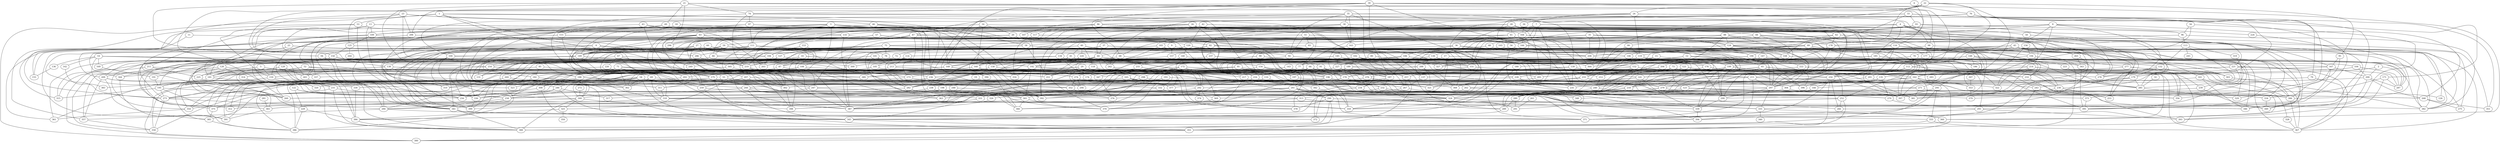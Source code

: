 strict graph "gnp_random_graph(400,0.015)" {
0;
1;
2;
3;
4;
5;
6;
7;
8;
9;
10;
11;
12;
13;
14;
15;
16;
17;
18;
19;
20;
21;
22;
23;
24;
25;
26;
27;
28;
29;
30;
31;
32;
33;
34;
35;
36;
37;
38;
39;
40;
41;
42;
43;
44;
45;
46;
47;
48;
49;
50;
51;
52;
53;
54;
55;
56;
57;
58;
59;
60;
61;
62;
63;
64;
65;
66;
67;
68;
69;
70;
71;
72;
73;
74;
75;
76;
77;
78;
79;
80;
81;
82;
83;
84;
85;
86;
87;
88;
89;
90;
91;
92;
93;
94;
95;
96;
97;
98;
99;
100;
101;
102;
103;
104;
105;
106;
107;
108;
109;
110;
111;
112;
113;
114;
115;
116;
117;
118;
119;
120;
121;
122;
123;
124;
125;
126;
127;
128;
129;
130;
131;
132;
133;
134;
135;
136;
137;
138;
139;
140;
141;
142;
143;
144;
145;
146;
147;
148;
149;
150;
151;
152;
153;
154;
155;
156;
157;
158;
159;
160;
161;
162;
163;
164;
165;
166;
167;
168;
169;
170;
171;
172;
173;
174;
175;
176;
177;
178;
179;
180;
181;
182;
183;
184;
185;
186;
187;
188;
189;
190;
191;
192;
193;
194;
195;
196;
197;
198;
199;
200;
201;
202;
203;
204;
205;
206;
207;
208;
209;
210;
211;
212;
213;
214;
215;
216;
217;
218;
219;
220;
221;
222;
223;
224;
225;
226;
227;
228;
229;
230;
231;
232;
233;
234;
235;
236;
237;
238;
239;
240;
241;
242;
243;
244;
245;
246;
247;
248;
249;
250;
251;
252;
253;
254;
255;
256;
257;
258;
259;
260;
261;
262;
263;
264;
265;
266;
267;
268;
269;
270;
271;
272;
273;
274;
275;
276;
277;
278;
279;
280;
281;
282;
283;
284;
285;
286;
287;
288;
289;
290;
291;
292;
293;
294;
295;
296;
297;
298;
299;
300;
301;
302;
303;
304;
305;
306;
307;
308;
309;
310;
311;
312;
313;
314;
315;
316;
317;
318;
319;
320;
321;
322;
323;
324;
325;
326;
327;
328;
329;
330;
331;
332;
333;
334;
335;
336;
337;
338;
339;
340;
341;
342;
343;
344;
345;
346;
347;
348;
349;
350;
351;
352;
353;
354;
355;
356;
357;
358;
359;
360;
361;
362;
363;
364;
365;
366;
367;
368;
369;
370;
371;
372;
373;
374;
375;
376;
377;
378;
379;
380;
381;
382;
383;
384;
385;
386;
387;
388;
389;
390;
391;
392;
393;
394;
395;
396;
397;
398;
399;
0 -- 196  [is_available=True, prob="1.0"];
0 -- 286  [is_available=True, prob="0.146291802296"];
0 -- 94  [is_available=True, prob="0.110725772876"];
0 -- 399  [is_available=True, prob="1.0"];
1 -- 389  [is_available=True, prob="1.0"];
1 -- 302  [is_available=True, prob="0.140947869053"];
1 -- 53  [is_available=True, prob="1.0"];
1 -- 58  [is_available=True, prob="0.881811173954"];
1 -- 380  [is_available=True, prob="0.745557631583"];
1 -- 197  [is_available=True, prob="0.333822736164"];
2 -- 200  [is_available=True, prob="0.435797902471"];
2 -- 287  [is_available=True, prob="0.716636236108"];
2 -- 135  [is_available=True, prob="1.0"];
3 -- 337  [is_available=True, prob="0.0284057464929"];
3 -- 44  [is_available=True, prob="0.738256249448"];
3 -- 108  [is_available=True, prob="1.0"];
3 -- 111  [is_available=True, prob="0.212397274988"];
3 -- 273  [is_available=True, prob="0.124892744829"];
3 -- 318  [is_available=True, prob="0.732273172848"];
3 -- 62  [is_available=True, prob="0.322338833135"];
3 -- 282  [is_available=True, prob="0.317212043277"];
3 -- 316  [is_available=True, prob="0.439809783658"];
3 -- 285  [is_available=True, prob="0.0130076180277"];
3 -- 158  [is_available=True, prob="0.622458879694"];
4 -- 162  [is_available=True, prob="0.083441729166"];
4 -- 133  [is_available=True, prob="1.0"];
4 -- 98  [is_available=True, prob="0.226008885185"];
4 -- 50  [is_available=True, prob="0.368736147039"];
4 -- 88  [is_available=True, prob="0.926888858797"];
4 -- 89  [is_available=True, prob="0.56178837486"];
5 -- 337  [is_available=True, prob="0.140358311339"];
5 -- 181  [is_available=True, prob="1.0"];
5 -- 159  [is_available=True, prob="0.28745598483"];
6 -- 185  [is_available=True, prob="1.0"];
6 -- 76  [is_available=True, prob="0.56683657106"];
6 -- 265  [is_available=True, prob="0.213284258157"];
7 -- 96  [is_available=True, prob="0.735813676855"];
7 -- 164  [is_available=True, prob="0.10109096938"];
7 -- 137  [is_available=True, prob="0.303356662806"];
7 -- 368  [is_available=True, prob="0.376658437836"];
7 -- 181  [is_available=True, prob="0.620046622947"];
7 -- 214  [is_available=True, prob="0.689641377058"];
7 -- 151  [is_available=True, prob="0.419220729945"];
7 -- 219  [is_available=True, prob="0.308505515616"];
7 -- 253  [is_available=True, prob="1.0"];
8 -- 224  [is_available=True, prob="0.286581552272"];
8 -- 322  [is_available=True, prob="1.0"];
8 -- 68  [is_available=True, prob="1.0"];
8 -- 166  [is_available=True, prob="0.0294990220538"];
8 -- 297  [is_available=True, prob="0.604739688101"];
8 -- 268  [is_available=True, prob="1.0"];
8 -- 109  [is_available=True, prob="0.133655764173"];
8 -- 379  [is_available=True, prob="0.321912532132"];
9 -- 187  [is_available=True, prob="1.0"];
9 -- 157  [is_available=True, prob="0.737998710284"];
10 -- 257  [is_available=True, prob="0.909121240657"];
10 -- 131  [is_available=True, prob="0.53519397083"];
10 -- 176  [is_available=True, prob="0.184448199825"];
10 -- 195  [is_available=True, prob="1.0"];
10 -- 87  [is_available=True, prob="0.336936301502"];
10 -- 121  [is_available=True, prob="0.80933428086"];
10 -- 315  [is_available=True, prob="0.676975456385"];
11 -- 82  [is_available=True, prob="0.917849626316"];
11 -- 315  [is_available=True, prob="0.959871281227"];
12 -- 216  [is_available=True, prob="1.0"];
12 -- 65  [is_available=True, prob="0.913461313799"];
12 -- 180  [is_available=True, prob="0.881561897425"];
12 -- 201  [is_available=True, prob="0.977124105952"];
13 -- 150  [is_available=True, prob="1.0"];
13 -- 167  [is_available=True, prob="0.0699437954489"];
13 -- 109  [is_available=True, prob="0.340329704955"];
13 -- 211  [is_available=True, prob="0.876626934994"];
13 -- 310  [is_available=True, prob="0.0889204933566"];
13 -- 381  [is_available=True, prob="0.217018724826"];
14 -- 258  [is_available=True, prob="1.0"];
14 -- 355  [is_available=True, prob="0.354482258878"];
14 -- 136  [is_available=True, prob="0.57279292642"];
14 -- 169  [is_available=True, prob="0.446194829915"];
14 -- 330  [is_available=True, prob="1.0"];
14 -- 142  [is_available=True, prob="0.0937595252946"];
14 -- 152  [is_available=True, prob="0.745932524224"];
15 -- 274  [is_available=True, prob="0.394461666593"];
15 -- 364  [is_available=True, prob="0.553018190345"];
15 -- 214  [is_available=True, prob="0.747034201076"];
16 -- 160  [is_available=True, prob="0.38991419938"];
16 -- 384  [is_available=True, prob="1.0"];
16 -- 130  [is_available=True, prob="1.0"];
16 -- 392  [is_available=True, prob="0.132657746043"];
16 -- 20  [is_available=True, prob="0.484999593595"];
17 -- 297  [is_available=True, prob="0.853730942496"];
17 -- 170  [is_available=True, prob="1.0"];
17 -- 77  [is_available=True, prob="0.393895107909"];
17 -- 317  [is_available=True, prob="1.0"];
18 -- 352  [is_available=True, prob="1.0"];
18 -- 117  [is_available=True, prob="0.59837177522"];
18 -- 310  [is_available=True, prob="0.879944394172"];
18 -- 149  [is_available=True, prob="0.383249979673"];
19 -- 377  [is_available=True, prob="1.0"];
19 -- 318  [is_available=True, prob="0.233690269819"];
20 -- 296  [is_available=True, prob="0.173299380685"];
20 -- 361  [is_available=True, prob="0.457637963123"];
20 -- 362  [is_available=True, prob="0.191687368197"];
20 -- 137  [is_available=True, prob="1.0"];
20 -- 56  [is_available=True, prob="0.755817460847"];
20 -- 221  [is_available=True, prob="1.0"];
21 -- 296  [is_available=True, prob="0.381787174946"];
21 -- 74  [is_available=True, prob="0.427434436299"];
21 -- 49  [is_available=True, prob="1.0"];
21 -- 116  [is_available=True, prob="0.724136529452"];
21 -- 187  [is_available=True, prob="0.701513742118"];
21 -- 188  [is_available=True, prob="0.489597871167"];
21 -- 94  [is_available=True, prob="0.696170911461"];
22 -- 199  [is_available=True, prob="0.568146833005"];
22 -- 368  [is_available=True, prob="1.0"];
22 -- 150  [is_available=True, prob="1.0"];
22 -- 24  [is_available=True, prob="0.538437788183"];
22 -- 89  [is_available=True, prob="0.293517677918"];
22 -- 283  [is_available=True, prob="1.0"];
22 -- 95  [is_available=True, prob="0.00851719749043"];
23 -- 259  [is_available=True, prob="0.16436717899"];
23 -- 231  [is_available=True, prob="0.954126633676"];
23 -- 206  [is_available=True, prob="0.300775373016"];
23 -- 46  [is_available=True, prob="0.311971224984"];
23 -- 150  [is_available=True, prob="0.172047879194"];
23 -- 250  [is_available=True, prob="0.0793204569771"];
23 -- 125  [is_available=True, prob="1.0"];
24 -- 100  [is_available=True, prob="0.0181088492624"];
24 -- 293  [is_available=True, prob="0.471089549361"];
24 -- 235  [is_available=True, prob="0.151241663462"];
24 -- 119  [is_available=True, prob="1.0"];
24 -- 280  [is_available=True, prob="0.484747530662"];
24 -- 30  [is_available=True, prob="0.143520687493"];
25 -- 297  [is_available=True, prob="0.138467213545"];
25 -- 155  [is_available=True, prob="0.862345039892"];
25 -- 78  [is_available=True, prob="1.0"];
25 -- 391  [is_available=True, prob="0.208903527341"];
26 -- 387  [is_available=True, prob="1.0"];
26 -- 292  [is_available=True, prob="0.819978983067"];
26 -- 390  [is_available=True, prob="0.580107060846"];
26 -- 230  [is_available=True, prob="0.0643160205604"];
26 -- 139  [is_available=True, prob="0.673736315121"];
26 -- 77  [is_available=True, prob="1.0"];
26 -- 175  [is_available=True, prob="0.407139123097"];
26 -- 218  [is_available=True, prob="1.0"];
26 -- 47  [is_available=True, prob="1.0"];
26 -- 62  [is_available=True, prob="0.535200147738"];
27 -- 389  [is_available=True, prob="0.431209220179"];
27 -- 301  [is_available=True, prob="0.233650138769"];
27 -- 399  [is_available=True, prob="1.0"];
27 -- 209  [is_available=True, prob="0.816707244374"];
27 -- 149  [is_available=True, prob="0.576569991827"];
27 -- 184  [is_available=True, prob="0.961052506115"];
27 -- 219  [is_available=True, prob="0.313272362808"];
28 -- 64  [is_available=True, prob="0.568808338517"];
28 -- 36  [is_available=True, prob="0.674431724839"];
28 -- 205  [is_available=True, prob="1.0"];
28 -- 61  [is_available=True, prob="0.682198464837"];
28 -- 349  [is_available=True, prob="0.32377322467"];
28 -- 216  [is_available=True, prob="1.0"];
28 -- 253  [is_available=True, prob="1.0"];
29 -- 386  [is_available=True, prob="0.481890811426"];
29 -- 357  [is_available=True, prob="1.0"];
29 -- 359  [is_available=True, prob="0.907665789543"];
29 -- 266  [is_available=True, prob="1.0"];
29 -- 367  [is_available=True, prob="0.931541445563"];
29 -- 210  [is_available=True, prob="0.830693267099"];
29 -- 181  [is_available=True, prob="1.0"];
29 -- 375  [is_available=True, prob="0.133753521965"];
29 -- 378  [is_available=True, prob="0.1290544213"];
29 -- 251  [is_available=True, prob="1.0"];
30 -- 164  [is_available=True, prob="1.0"];
31 -- 162  [is_available=True, prob="1.0"];
31 -- 163  [is_available=True, prob="1.0"];
31 -- 297  [is_available=True, prob="0.206648852473"];
31 -- 208  [is_available=True, prob="0.635271015848"];
31 -- 82  [is_available=True, prob="1.0"];
31 -- 58  [is_available=True, prob="0.400823731464"];
31 -- 124  [is_available=True, prob="0.830160657251"];
32 -- 285  [is_available=True, prob="0.693717890891"];
33 -- 356  [is_available=True, prob="0.121988113519"];
33 -- 77  [is_available=True, prob="0.651026212998"];
33 -- 79  [is_available=True, prob="0.140585642685"];
33 -- 242  [is_available=True, prob="0.639117541446"];
33 -- 346  [is_available=True, prob="0.62407856144"];
33 -- 47  [is_available=True, prob="1.0"];
33 -- 124  [is_available=True, prob="0.0960668610405"];
33 -- 93  [is_available=True, prob="1.0"];
34 -- 96  [is_available=True, prob="0.338176772766"];
34 -- 360  [is_available=True, prob="0.360058141973"];
34 -- 271  [is_available=True, prob="0.252460178874"];
35 -- 321  [is_available=True, prob="0.427896737894"];
35 -- 163  [is_available=True, prob="0.405403584311"];
35 -- 38  [is_available=True, prob="0.669438851937"];
35 -- 107  [is_available=True, prob="0.983306471053"];
35 -- 236  [is_available=True, prob="1.0"];
35 -- 139  [is_available=True, prob="0.182073530454"];
35 -- 92  [is_available=True, prob="1.0"];
35 -- 190  [is_available=True, prob="1.0"];
36 -- 208  [is_available=True, prob="0.239209142153"];
36 -- 106  [is_available=True, prob="0.471409941979"];
36 -- 341  [is_available=True, prob="0.114590645514"];
36 -- 278  [is_available=True, prob="1.0"];
37 -- 64  [is_available=True, prob="1.0"];
37 -- 212  [is_available=True, prob="1.0"];
37 -- 149  [is_available=True, prob="0.301026461134"];
37 -- 102  [is_available=True, prob="0.486616025476"];
37 -- 399  [is_available=True, prob="0.58850569772"];
38 -- 163  [is_available=True, prob="1.0"];
38 -- 392  [is_available=True, prob="1.0"];
38 -- 110  [is_available=True, prob="0.886199536315"];
38 -- 112  [is_available=True, prob="0.466099308933"];
38 -- 84  [is_available=True, prob="1.0"];
38 -- 62  [is_available=True, prob="0.0365478781788"];
39 -- 98  [is_available=True, prob="0.866190523376"];
39 -- 168  [is_available=True, prob="0.790816265743"];
39 -- 393  [is_available=True, prob="0.989472771464"];
39 -- 74  [is_available=True, prob="1.0"];
39 -- 235  [is_available=True, prob="0.527730521348"];
39 -- 206  [is_available=True, prob="0.0578729318792"];
39 -- 215  [is_available=True, prob="0.547057462299"];
39 -- 216  [is_available=True, prob="1.0"];
39 -- 187  [is_available=True, prob="0.810382649803"];
40 -- 128  [is_available=True, prob="0.916486628164"];
40 -- 342  [is_available=True, prob="1.0"];
40 -- 295  [is_available=True, prob="0.111590033208"];
40 -- 41  [is_available=True, prob="1.0"];
40 -- 149  [is_available=True, prob="1.0"];
40 -- 118  [is_available=True, prob="0.977365812394"];
40 -- 220  [is_available=True, prob="0.764575806031"];
41 -- 192  [is_available=True, prob="0.719839785023"];
41 -- 132  [is_available=True, prob="0.138763849132"];
41 -- 327  [is_available=True, prob="1.0"];
41 -- 168  [is_available=True, prob="0.960190413197"];
41 -- 87  [is_available=True, prob="0.0586251195237"];
42 -- 120  [is_available=True, prob="0.231300159636"];
42 -- 304  [is_available=True, prob="1.0"];
42 -- 316  [is_available=True, prob="0.901307476027"];
42 -- 109  [is_available=True, prob="0.85671881841"];
42 -- 381  [is_available=True, prob="1.0"];
43 -- 311  [is_available=True, prob="0.274033550329"];
43 -- 387  [is_available=True, prob="0.467340069921"];
43 -- 133  [is_available=True, prob="1.0"];
43 -- 87  [is_available=True, prob="0.646224593656"];
44 -- 134  [is_available=True, prob="1.0"];
44 -- 48  [is_available=True, prob="1.0"];
44 -- 212  [is_available=True, prob="0.288770363018"];
44 -- 116  [is_available=True, prob="0.770990212859"];
44 -- 351  [is_available=True, prob="0.449813196476"];
45 -- 69  [is_available=True, prob="1.0"];
45 -- 70  [is_available=True, prob="1.0"];
45 -- 263  [is_available=True, prob="0.911288728159"];
45 -- 334  [is_available=True, prob="0.29420255641"];
45 -- 208  [is_available=True, prob="1.0"];
45 -- 114  [is_available=True, prob="0.108683465302"];
45 -- 275  [is_available=True, prob="1.0"];
45 -- 382  [is_available=True, prob="1.0"];
45 -- 250  [is_available=True, prob="0.132971079826"];
45 -- 126  [is_available=True, prob="0.405965217949"];
46 -- 202  [is_available=True, prob="1.0"];
46 -- 236  [is_available=True, prob="1.0"];
46 -- 342  [is_available=True, prob="1.0"];
46 -- 217  [is_available=True, prob="1.0"];
46 -- 63  [is_available=True, prob="0.124697922587"];
47 -- 173  [is_available=True, prob="1.0"];
47 -- 302  [is_available=True, prob="1.0"];
47 -- 305  [is_available=True, prob="0.0504716053034"];
47 -- 55  [is_available=True, prob="1.0"];
47 -- 89  [is_available=True, prob="0.507496150016"];
47 -- 59  [is_available=True, prob="0.524945311582"];
47 -- 346  [is_available=True, prob="0.538843759014"];
48 -- 141  [is_available=True, prob="0.956547337706"];
48 -- 149  [is_available=True, prob="0.723726527794"];
49 -- 392  [is_available=True, prob="0.803295446171"];
49 -- 297  [is_available=True, prob="0.273835768135"];
49 -- 138  [is_available=True, prob="0.538025437826"];
49 -- 236  [is_available=True, prob="0.394887714307"];
49 -- 115  [is_available=True, prob="0.527276554254"];
49 -- 345  [is_available=True, prob="1.0"];
50 -- 394  [is_available=True, prob="0.634418080778"];
51 -- 392  [is_available=True, prob="1.0"];
51 -- 186  [is_available=True, prob="0.184216518459"];
51 -- 83  [is_available=True, prob="0.430213987789"];
51 -- 92  [is_available=True, prob="1.0"];
52 -- 362  [is_available=True, prob="0.457336050571"];
52 -- 260  [is_available=True, prob="0.0787281303216"];
52 -- 181  [is_available=True, prob="0.917066560406"];
52 -- 55  [is_available=True, prob="0.0728450093579"];
53 -- 336  [is_available=True, prob="0.958653608398"];
53 -- 164  [is_available=True, prob="0.121697240466"];
53 -- 357  [is_available=True, prob="0.952182377918"];
53 -- 159  [is_available=True, prob="1.0"];
54 -- 386  [is_available=True, prob="1.0"];
54 -- 323  [is_available=True, prob="0.225102061496"];
54 -- 234  [is_available=True, prob="0.736934588339"];
54 -- 270  [is_available=True, prob="0.667527798452"];
54 -- 246  [is_available=True, prob="0.177835678452"];
54 -- 247  [is_available=True, prob="1.0"];
54 -- 345  [is_available=True, prob="0.584160150373"];
54 -- 362  [is_available=True, prob="0.291837721463"];
55 -- 308  [is_available=True, prob="0.86215810882"];
55 -- 377  [is_available=True, prob="1.0"];
56 -- 64  [is_available=True, prob="1.0"];
56 -- 235  [is_available=True, prob="0.439999381393"];
56 -- 367  [is_available=True, prob="1.0"];
57 -- 256  [is_available=True, prob="0.223799510949"];
57 -- 320  [is_available=True, prob="0.577244751854"];
57 -- 131  [is_available=True, prob="1.0"];
57 -- 228  [is_available=True, prob="0.914736599946"];
57 -- 289  [is_available=True, prob="0.27917142237"];
57 -- 397  [is_available=True, prob="0.645471720553"];
57 -- 398  [is_available=True, prob="1.0"];
57 -- 124  [is_available=True, prob="0.00917313050091"];
58 -- 72  [is_available=True, prob="0.0810849424865"];
58 -- 265  [is_available=True, prob="1.0"];
58 -- 205  [is_available=True, prob="1.0"];
58 -- 151  [is_available=True, prob="0.587118092198"];
58 -- 184  [is_available=True, prob="0.843361768609"];
58 -- 251  [is_available=True, prob="1.0"];
59 -- 202  [is_available=True, prob="1.0"];
59 -- 84  [is_available=True, prob="0.799102684405"];
59 -- 218  [is_available=True, prob="1.0"];
59 -- 198  [is_available=True, prob="1.0"];
60 -- 329  [is_available=True, prob="1.0"];
60 -- 369  [is_available=True, prob="1.0"];
60 -- 149  [is_available=True, prob="0.310868275721"];
60 -- 341  [is_available=True, prob="0.906619828007"];
61 -- 160  [is_available=True, prob="0.761902001531"];
61 -- 233  [is_available=True, prob="0.351664649093"];
61 -- 75  [is_available=True, prob="0.976716051462"];
61 -- 364  [is_available=True, prob="0.130946978858"];
61 -- 338  [is_available=True, prob="1.0"];
61 -- 187  [is_available=True, prob="1.0"];
62 -- 338  [is_available=True, prob="0.34274553725"];
62 -- 178  [is_available=True, prob="0.341526488677"];
62 -- 183  [is_available=True, prob="0.29158435896"];
62 -- 287  [is_available=True, prob="0.526143956028"];
63 -- 68  [is_available=True, prob="0.890297284819"];
63 -- 203  [is_available=True, prob="0.264770337332"];
63 -- 175  [is_available=True, prob="0.038702155729"];
63 -- 302  [is_available=True, prob="0.595585415467"];
63 -- 149  [is_available=True, prob="0.0162731426961"];
63 -- 120  [is_available=True, prob="0.91131465826"];
63 -- 155  [is_available=True, prob="0.119157517899"];
64 -- 160  [is_available=True, prob="0.876566854713"];
64 -- 256  [is_available=True, prob="0.0116585106021"];
64 -- 105  [is_available=True, prob="0.493765101494"];
64 -- 398  [is_available=True, prob="0.57796958976"];
64 -- 240  [is_available=True, prob="1.0"];
64 -- 242  [is_available=True, prob="1.0"];
64 -- 201  [is_available=True, prob="1.0"];
64 -- 377  [is_available=True, prob="0.207892420908"];
64 -- 347  [is_available=True, prob="0.290385886708"];
65 -- 257  [is_available=True, prob="0.14497486726"];
65 -- 395  [is_available=True, prob="0.296267940072"];
65 -- 396  [is_available=True, prob="0.812370178984"];
65 -- 202  [is_available=True, prob="1.0"];
65 -- 299  [is_available=True, prob="1.0"];
65 -- 366  [is_available=True, prob="0.0223377019077"];
65 -- 285  [is_available=True, prob="0.131048227142"];
66 -- 386  [is_available=True, prob="0.278037068582"];
66 -- 195  [is_available=True, prob="0.492691102375"];
66 -- 197  [is_available=True, prob="1.0"];
66 -- 170  [is_available=True, prob="0.288805380003"];
66 -- 141  [is_available=True, prob="0.432331748344"];
66 -- 210  [is_available=True, prob="0.833219537606"];
66 -- 291  [is_available=True, prob="0.588658829855"];
66 -- 182  [is_available=True, prob="0.757378266229"];
67 -- 192  [is_available=True, prob="1.0"];
67 -- 226  [is_available=True, prob="0.359398126759"];
67 -- 259  [is_available=True, prob="0.954453873341"];
67 -- 365  [is_available=True, prob="0.917629097266"];
67 -- 174  [is_available=True, prob="1.0"];
68 -- 240  [is_available=True, prob="0.597901199065"];
68 -- 242  [is_available=True, prob="0.753291496663"];
68 -- 336  [is_available=True, prob="0.959801798503"];
69 -- 352  [is_available=True, prob="0.169578886525"];
69 -- 258  [is_available=True, prob="0.482478265617"];
69 -- 362  [is_available=True, prob="0.0313319791574"];
69 -- 318  [is_available=True, prob="1.0"];
70 -- 104  [is_available=True, prob="0.769860376092"];
70 -- 324  [is_available=True, prob="0.792362446585"];
70 -- 110  [is_available=True, prob="1.0"];
71 -- 385  [is_available=True, prob="0.420340882327"];
71 -- 259  [is_available=True, prob="0.958208829619"];
71 -- 362  [is_available=True, prob="0.58295159558"];
71 -- 205  [is_available=True, prob="1.0"];
71 -- 274  [is_available=True, prob="0.0231985285891"];
71 -- 311  [is_available=True, prob="0.612585520685"];
72 -- 105  [is_available=True, prob="1.0"];
73 -- 240  [is_available=True, prob="1.0"];
73 -- 289  [is_available=True, prob="0.316959097902"];
73 -- 170  [is_available=True, prob="0.597966670621"];
73 -- 123  [is_available=True, prob="0.025031836633"];
73 -- 356  [is_available=True, prob="0.406488597703"];
74 -- 97  [is_available=True, prob="0.375773837649"];
74 -- 137  [is_available=True, prob="1.0"];
74 -- 244  [is_available=True, prob="0.454493415242"];
74 -- 233  [is_available=True, prob="0.0856504793183"];
74 -- 219  [is_available=True, prob="0.906212007395"];
75 -- 100  [is_available=True, prob="0.373621438253"];
75 -- 302  [is_available=True, prob="1.0"];
75 -- 78  [is_available=True, prob="0.541383568227"];
75 -- 346  [is_available=True, prob="0.083615719326"];
75 -- 92  [is_available=True, prob="0.825559983867"];
75 -- 127  [is_available=True, prob="0.860880637939"];
76 -- 86  [is_available=True, prob="1.0"];
76 -- 359  [is_available=True, prob="0.134549117086"];
76 -- 171  [is_available=True, prob="0.75079444704"];
76 -- 278  [is_available=True, prob="1.0"];
76 -- 351  [is_available=True, prob="1.0"];
77 -- 131  [is_available=True, prob="0.4197580037"];
77 -- 196  [is_available=True, prob="0.105816720232"];
77 -- 170  [is_available=True, prob="0.940165899007"];
78 -- 375  [is_available=True, prob="0.544639068814"];
78 -- 167  [is_available=True, prob="1.0"];
79 -- 235  [is_available=True, prob="1.0"];
79 -- 367  [is_available=True, prob="0.187994364869"];
80 -- 279  [is_available=True, prob="0.164765521849"];
80 -- 269  [is_available=True, prob="0.426120920794"];
80 -- 238  [is_available=True, prob="0.564678924903"];
80 -- 199  [is_available=True, prob="1.0"];
81 -- 197  [is_available=True, prob="0.762275053087"];
81 -- 392  [is_available=True, prob="0.399326483436"];
81 -- 394  [is_available=True, prob="0.398642243403"];
81 -- 333  [is_available=True, prob="0.489246786953"];
81 -- 368  [is_available=True, prob="0.942783699082"];
81 -- 310  [is_available=True, prob="0.394095781419"];
81 -- 325  [is_available=True, prob="0.673241102059"];
82 -- 299  [is_available=True, prob="0.222938004382"];
82 -- 363  [is_available=True, prob="0.412244436125"];
82 -- 237  [is_available=True, prob="0.195605560816"];
82 -- 84  [is_available=True, prob="1.0"];
82 -- 280  [is_available=True, prob="0.417002742376"];
82 -- 219  [is_available=True, prob="1.0"];
82 -- 395  [is_available=True, prob="1.0"];
83 -- 210  [is_available=True, prob="0.0701822893928"];
83 -- 149  [is_available=True, prob="0.62076856011"];
84 -- 91  [is_available=True, prob="1.0"];
84 -- 354  [is_available=True, prob="0.86077096765"];
85 -- 316  [is_available=True, prob="0.663697337084"];
85 -- 358  [is_available=True, prob="0.718784845062"];
85 -- 182  [is_available=True, prob="0.451240021776"];
86 -- 305  [is_available=True, prob="0.341902927212"];
86 -- 177  [is_available=True, prob="0.315534412265"];
86 -- 306  [is_available=True, prob="0.714555147259"];
86 -- 117  [is_available=True, prob="0.474125808044"];
86 -- 123  [is_available=True, prob="1.0"];
86 -- 318  [is_available=True, prob="0.721661248914"];
86 -- 341  [is_available=True, prob="0.500299679992"];
87 -- 314  [is_available=True, prob="0.186853275171"];
87 -- 170  [is_available=True, prob="0.84295546392"];
88 -- 99  [is_available=True, prob="0.0861437316728"];
88 -- 233  [is_available=True, prob="0.663703628609"];
88 -- 141  [is_available=True, prob="0.845279556138"];
88 -- 178  [is_available=True, prob="1.0"];
88 -- 284  [is_available=True, prob="0.245312276287"];
88 -- 216  [is_available=True, prob="0.228395381324"];
88 -- 124  [is_available=True, prob="1.0"];
89 -- 327  [is_available=True, prob="0.425518756707"];
89 -- 395  [is_available=True, prob="0.260319053802"];
89 -- 300  [is_available=True, prob="1.0"];
89 -- 241  [is_available=True, prob="0.407344805778"];
89 -- 146  [is_available=True, prob="1.0"];
89 -- 182  [is_available=True, prob="0.398168842999"];
89 -- 186  [is_available=True, prob="1.0"];
89 -- 349  [is_available=True, prob="1.0"];
89 -- 382  [is_available=True, prob="0.61621394512"];
90 -- 176  [is_available=True, prob="0.179776928589"];
90 -- 249  [is_available=True, prob="0.60166827573"];
90 -- 154  [is_available=True, prob="0.152148798261"];
90 -- 284  [is_available=True, prob="1.0"];
90 -- 327  [is_available=True, prob="0.363487190383"];
91 -- 170  [is_available=True, prob="0.242642667997"];
91 -- 291  [is_available=True, prob="1.0"];
91 -- 165  [is_available=True, prob="0.922260663028"];
91 -- 389  [is_available=True, prob="1.0"];
92 -- 294  [is_available=True, prob="0.273283306841"];
92 -- 364  [is_available=True, prob="0.941943501088"];
92 -- 143  [is_available=True, prob="0.393305171763"];
92 -- 176  [is_available=True, prob="0.120106802009"];
92 -- 347  [is_available=True, prob="1.0"];
93 -- 96  [is_available=True, prob="0.662262160514"];
93 -- 296  [is_available=True, prob="0.453686796275"];
93 -- 278  [is_available=True, prob="0.504535791524"];
93 -- 151  [is_available=True, prob="1.0"];
94 -- 284  [is_available=True, prob="0.0237319224538"];
94 -- 254  [is_available=True, prob="1.0"];
95 -- 329  [is_available=True, prob="1.0"];
95 -- 167  [is_available=True, prob="0.599713590363"];
96 -- 113  [is_available=True, prob="0.64326912927"];
96 -- 178  [is_available=True, prob="0.241460269155"];
96 -- 382  [is_available=True, prob="1.0"];
97 -- 168  [is_available=True, prob="0.618618109963"];
97 -- 364  [is_available=True, prob="0.487994235072"];
97 -- 109  [is_available=True, prob="0.493928243999"];
97 -- 111  [is_available=True, prob="0.435844651349"];
97 -- 249  [is_available=True, prob="1.0"];
98 -- 208  [is_available=True, prob="0.919975421361"];
98 -- 177  [is_available=True, prob="0.940254672559"];
98 -- 367  [is_available=True, prob="1.0"];
99 -- 364  [is_available=True, prob="0.0654789076731"];
99 -- 228  [is_available=True, prob="1.0"];
99 -- 119  [is_available=True, prob="1.0"];
100 -- 246  [is_available=True, prob="0.848719002933"];
100 -- 300  [is_available=True, prob="0.873278858082"];
100 -- 310  [is_available=True, prob="1.0"];
100 -- 219  [is_available=True, prob="0.215123099372"];
101 -- 280  [is_available=True, prob="0.295142367457"];
101 -- 344  [is_available=True, prob="1.0"];
101 -- 282  [is_available=True, prob="0.807512369489"];
101 -- 213  [is_available=True, prob="0.953108387738"];
102 -- 309  [is_available=True, prob="0.39464479797"];
102 -- 267  [is_available=True, prob="0.224428809098"];
102 -- 151  [is_available=True, prob="0.185540757642"];
103 -- 387  [is_available=True, prob="0.0893351043472"];
103 -- 190  [is_available=True, prob="0.651137619003"];
104 -- 200  [is_available=True, prob="0.488022173345"];
104 -- 236  [is_available=True, prob="0.721743048506"];
104 -- 287  [is_available=True, prob="0.101035131476"];
105 -- 324  [is_available=True, prob="0.286021305121"];
105 -- 225  [is_available=True, prob="0.49561120864"];
106 -- 227  [is_available=True, prob="1.0"];
106 -- 362  [is_available=True, prob="0.852916224613"];
106 -- 399  [is_available=True, prob="0.419614341829"];
106 -- 306  [is_available=True, prob="0.84577259933"];
106 -- 339  [is_available=True, prob="1.0"];
107 -- 192  [is_available=True, prob="0.69721364578"];
108 -- 260  [is_available=True, prob="0.247063507403"];
108 -- 131  [is_available=True, prob="0.267740480948"];
108 -- 366  [is_available=True, prob="0.311363724582"];
108 -- 251  [is_available=True, prob="0.761545211964"];
109 -- 260  [is_available=True, prob="0.600041193126"];
109 -- 166  [is_available=True, prob="0.460570907619"];
109 -- 181  [is_available=True, prob="1.0"];
109 -- 388  [is_available=True, prob="1.0"];
109 -- 125  [is_available=True, prob="0.727464848568"];
110 -- 377  [is_available=True, prob="1.0"];
110 -- 331  [is_available=True, prob="0.0220013592346"];
110 -- 123  [is_available=True, prob="0.620346308928"];
111 -- 260  [is_available=True, prob="1.0"];
111 -- 353  [is_available=True, prob="0.750448628113"];
111 -- 368  [is_available=True, prob="1.0"];
111 -- 387  [is_available=True, prob="0.179390234758"];
111 -- 247  [is_available=True, prob="0.248116174917"];
111 -- 286  [is_available=True, prob="0.847233081018"];
112 -- 144  [is_available=True, prob="0.359751332594"];
112 -- 250  [is_available=True, prob="1.0"];
112 -- 397  [is_available=True, prob="0.728756866092"];
112 -- 239  [is_available=True, prob="0.334957060956"];
113 -- 130  [is_available=True, prob="1.0"];
113 -- 132  [is_available=True, prob="0.117551233077"];
113 -- 245  [is_available=True, prob="0.0666571763358"];
113 -- 285  [is_available=True, prob="0.6705111935"];
113 -- 319  [is_available=True, prob="0.674063541491"];
114 -- 313  [is_available=True, prob="0.285291780514"];
114 -- 203  [is_available=True, prob="0.280893882316"];
114 -- 332  [is_available=True, prob="0.950058617512"];
114 -- 213  [is_available=True, prob="0.227420683368"];
115 -- 178  [is_available=True, prob="0.42259920504"];
115 -- 309  [is_available=True, prob="0.22991456216"];
115 -- 341  [is_available=True, prob="1.0"];
116 -- 343  [is_available=True, prob="0.00560254007994"];
116 -- 270  [is_available=True, prob="0.434427286419"];
116 -- 210  [is_available=True, prob="0.796618117161"];
116 -- 371  [is_available=True, prob="1.0"];
116 -- 119  [is_available=True, prob="0.342630163574"];
116 -- 344  [is_available=True, prob="1.0"];
116 -- 250  [is_available=True, prob="0.203836309959"];
117 -- 166  [is_available=True, prob="0.73956472523"];
117 -- 207  [is_available=True, prob="1.0"];
118 -- 282  [is_available=True, prob="0.396646390577"];
118 -- 165  [is_available=True, prob="0.930755197197"];
118 -- 293  [is_available=True, prob="0.802862579184"];
119 -- 160  [is_available=True, prob="0.0881196927333"];
119 -- 230  [is_available=True, prob="1.0"];
119 -- 396  [is_available=True, prob="0.45118300092"];
119 -- 387  [is_available=True, prob="0.833925630676"];
119 -- 189  [is_available=True, prob="1.0"];
119 -- 287  [is_available=True, prob="0.23035114387"];
120 -- 392  [is_available=True, prob="0.0336405058596"];
120 -- 140  [is_available=True, prob="1.0"];
120 -- 146  [is_available=True, prob="0.491390222855"];
120 -- 371  [is_available=True, prob="0.496188952714"];
121 -- 353  [is_available=True, prob="1.0"];
121 -- 137  [is_available=True, prob="0.692471525972"];
121 -- 201  [is_available=True, prob="0.637404629656"];
121 -- 312  [is_available=True, prob="0.848687088117"];
121 -- 381  [is_available=True, prob="0.996043310983"];
122 -- 336  [is_available=True, prob="0.803949905197"];
122 -- 258  [is_available=True, prob="0.130575310309"];
122 -- 229  [is_available=True, prob="0.525384780857"];
123 -- 331  [is_available=True, prob="1.0"];
123 -- 268  [is_available=True, prob="0.377501555414"];
123 -- 318  [is_available=True, prob="0.404002928347"];
123 -- 280  [is_available=True, prob="0.313910333855"];
123 -- 381  [is_available=True, prob="0.382135683783"];
123 -- 126  [is_available=True, prob="0.571069723049"];
124 -- 297  [is_available=True, prob="0.702192374106"];
124 -- 273  [is_available=True, prob="0.229054618509"];
124 -- 186  [is_available=True, prob="0.665626850833"];
124 -- 157  [is_available=True, prob="0.946027218973"];
124 -- 280  [is_available=True, prob="0.280194437474"];
125 -- 264  [is_available=True, prob="0.953820931338"];
125 -- 382  [is_available=True, prob="0.840253554189"];
125 -- 150  [is_available=True, prob="1.0"];
127 -- 364  [is_available=True, prob="0.147837505898"];
127 -- 254  [is_available=True, prob="0.0178492875404"];
127 -- 219  [is_available=True, prob="0.00174357494922"];
128 -- 344  [is_available=True, prob="0.0231013123059"];
128 -- 306  [is_available=True, prob="0.96055298376"];
128 -- 314  [is_available=True, prob="0.360868718595"];
128 -- 229  [is_available=True, prob="0.290579519486"];
129 -- 256  [is_available=True, prob="1.0"];
129 -- 225  [is_available=True, prob="0.658049023294"];
129 -- 384  [is_available=True, prob="0.0817469358727"];
129 -- 181  [is_available=True, prob="0.261700147239"];
129 -- 265  [is_available=True, prob="1.0"];
130 -- 288  [is_available=True, prob="0.372252805523"];
130 -- 161  [is_available=True, prob="1.0"];
130 -- 151  [is_available=True, prob="0.73074863253"];
130 -- 216  [is_available=True, prob="0.399129834236"];
130 -- 159  [is_available=True, prob="0.993550707571"];
132 -- 179  [is_available=True, prob="1.0"];
132 -- 303  [is_available=True, prob="0.973032381863"];
132 -- 278  [is_available=True, prob="1.0"];
133 -- 138  [is_available=True, prob="1.0"];
133 -- 282  [is_available=True, prob="0.759119500251"];
133 -- 166  [is_available=True, prob="1.0"];
134 -- 290  [is_available=True, prob="0.388587913381"];
134 -- 231  [is_available=True, prob="0.564454458959"];
134 -- 238  [is_available=True, prob="0.22362197727"];
134 -- 154  [is_available=True, prob="0.221509618467"];
134 -- 347  [is_available=True, prob="0.372566847843"];
135 -- 144  [is_available=True, prob="1.0"];
135 -- 270  [is_available=True, prob="0.607770296763"];
135 -- 198  [is_available=True, prob="0.454595635941"];
136 -- 155  [is_available=True, prob="0.811429324256"];
137 -- 267  [is_available=True, prob="0.99933799909"];
138 -- 257  [is_available=True, prob="0.16667949705"];
138 -- 162  [is_available=True, prob="0.787994516156"];
138 -- 195  [is_available=True, prob="0.549122930552"];
138 -- 323  [is_available=True, prob="1.0"];
138 -- 181  [is_available=True, prob="1.0"];
139 -- 235  [is_available=True, prob="0.0338341306874"];
139 -- 174  [is_available=True, prob="1.0"];
139 -- 367  [is_available=True, prob="0.824605550331"];
139 -- 276  [is_available=True, prob="0.686693859893"];
139 -- 278  [is_available=True, prob="0.360407195325"];
139 -- 279  [is_available=True, prob="0.0003794041916"];
140 -- 168  [is_available=True, prob="0.0135337520325"];
140 -- 299  [is_available=True, prob="0.44510953596"];
140 -- 172  [is_available=True, prob="0.492799796531"];
140 -- 255  [is_available=True, prob="0.45340277196"];
141 -- 262  [is_available=True, prob="0.75257444781"];
141 -- 339  [is_available=True, prob="0.320098141519"];
141 -- 282  [is_available=True, prob="0.0402260429678"];
142 -- 383  [is_available=True, prob="1.0"];
143 -- 196  [is_available=True, prob="0.217778261955"];
143 -- 267  [is_available=True, prob="0.28715337722"];
143 -- 308  [is_available=True, prob="1.0"];
144 -- 363  [is_available=True, prob="1.0"];
144 -- 359  [is_available=True, prob="0.251920113974"];
145 -- 299  [is_available=True, prob="0.243623701503"];
145 -- 227  [is_available=True, prob="1.0"];
145 -- 382  [is_available=True, prob="0.591406194826"];
145 -- 311  [is_available=True, prob="0.279699007152"];
145 -- 191  [is_available=True, prob="0.51625384309"];
146 -- 289  [is_available=True, prob="0.0773285696982"];
146 -- 363  [is_available=True, prob="0.564782905084"];
146 -- 396  [is_available=True, prob="1.0"];
146 -- 152  [is_available=True, prob="0.27926252316"];
147 -- 192  [is_available=True, prob="0.986230895689"];
147 -- 297  [is_available=True, prob="0.17833669062"];
147 -- 205  [is_available=True, prob="0.7542323886"];
147 -- 285  [is_available=True, prob="0.0163162407799"];
148 -- 186  [is_available=True, prob="1.0"];
148 -- 227  [is_available=True, prob="0.79158171248"];
148 -- 365  [is_available=True, prob="1.0"];
148 -- 210  [is_available=True, prob="0.651071286134"];
148 -- 223  [is_available=True, prob="0.259792861954"];
149 -- 192  [is_available=True, prob="0.481520432222"];
149 -- 288  [is_available=True, prob="0.974228632525"];
149 -- 230  [is_available=True, prob="0.561293919221"];
149 -- 273  [is_available=True, prob="0.958065328918"];
149 -- 202  [is_available=True, prob="0.397462927744"];
149 -- 300  [is_available=True, prob="0.264861794883"];
149 -- 209  [is_available=True, prob="0.539277624787"];
150 -- 187  [is_available=True, prob="1.0"];
150 -- 169  [is_available=True, prob="0.339221779948"];
150 -- 173  [is_available=True, prob="0.958558524415"];
150 -- 303  [is_available=True, prob="0.325677859601"];
150 -- 341  [is_available=True, prob="1.0"];
150 -- 315  [is_available=True, prob="0.179747362982"];
150 -- 175  [is_available=True, prob="0.0911119477259"];
150 -- 361  [is_available=True, prob="0.306084991639"];
151 -- 173  [is_available=True, prob="1.0"];
151 -- 252  [is_available=True, prob="0.853901603367"];
152 -- 331  [is_available=True, prob="0.642518911799"];
152 -- 304  [is_available=True, prob="0.428819919285"];
152 -- 212  [is_available=True, prob="1.0"];
152 -- 280  [is_available=True, prob="0.859650872342"];
153 -- 184  [is_available=True, prob="1.0"];
153 -- 387  [is_available=True, prob="1.0"];
154 -- 384  [is_available=True, prob="0.695213396939"];
154 -- 345  [is_available=True, prob="0.764923671608"];
154 -- 250  [is_available=True, prob="0.319928727263"];
156 -- 194  [is_available=True, prob="0.976439135636"];
156 -- 397  [is_available=True, prob="1.0"];
157 -- 158  [is_available=True, prob="0.722912770651"];
158 -- 392  [is_available=True, prob="0.766518537621"];
158 -- 196  [is_available=True, prob="0.0499179804817"];
158 -- 159  [is_available=True, prob="0.792274938633"];
159 -- 231  [is_available=True, prob="0.483255074926"];
159 -- 354  [is_available=True, prob="1.0"];
159 -- 218  [is_available=True, prob="0.645016104302"];
160 -- 366  [is_available=True, prob="1.0"];
160 -- 210  [is_available=True, prob="0.866419434323"];
160 -- 188  [is_available=True, prob="0.916192308575"];
161 -- 328  [is_available=True, prob="0.116450698699"];
161 -- 346  [is_available=True, prob="1.0"];
161 -- 330  [is_available=True, prob="0.0802909981557"];
162 -- 322  [is_available=True, prob="0.278942224955"];
162 -- 356  [is_available=True, prob="0.0428045484488"];
162 -- 396  [is_available=True, prob="1.0"];
162 -- 371  [is_available=True, prob="0.652409571784"];
162 -- 279  [is_available=True, prob="0.865475501849"];
163 -- 276  [is_available=True, prob="0.201323084617"];
164 -- 166  [is_available=True, prob="0.916780288098"];
164 -- 265  [is_available=True, prob="1.0"];
164 -- 327  [is_available=True, prob="0.196073508861"];
164 -- 278  [is_available=True, prob="0.944921612943"];
165 -- 291  [is_available=True, prob="0.155977334955"];
165 -- 354  [is_available=True, prob="1.0"];
165 -- 377  [is_available=True, prob="0.100741936952"];
166 -- 190  [is_available=True, prob="0.342022843075"];
167 -- 200  [is_available=True, prob="0.468431015282"];
167 -- 335  [is_available=True, prob="0.454643484667"];
167 -- 306  [is_available=True, prob="0.93181086703"];
167 -- 179  [is_available=True, prob="0.285398239492"];
168 -- 256  [is_available=True, prob="0.644705514957"];
168 -- 175  [is_available=True, prob="0.566783342493"];
168 -- 215  [is_available=True, prob="0.944319171474"];
168 -- 187  [is_available=True, prob="0.742100179301"];
169 -- 191  [is_available=True, prob="0.32579043346"];
170 -- 292  [is_available=True, prob="0.891581447848"];
170 -- 232  [is_available=True, prob="0.461090676635"];
171 -- 393  [is_available=True, prob="0.555972720441"];
171 -- 334  [is_available=True, prob="0.359262567471"];
171 -- 287  [is_available=True, prob="0.210381614334"];
172 -- 324  [is_available=True, prob="0.906669664804"];
172 -- 363  [is_available=True, prob="0.129239584925"];
172 -- 398  [is_available=True, prob="1.0"];
172 -- 306  [is_available=True, prob="1.0"];
172 -- 244  [is_available=True, prob="0.914420144092"];
172 -- 215  [is_available=True, prob="0.955776093688"];
172 -- 216  [is_available=True, prob="0.266818158247"];
173 -- 379  [is_available=True, prob="0.96694218902"];
173 -- 273  [is_available=True, prob="0.801571445784"];
174 -- 321  [is_available=True, prob="0.597077499873"];
174 -- 246  [is_available=True, prob="0.510879799082"];
175 -- 387  [is_available=True, prob="0.371584854316"];
175 -- 358  [is_available=True, prob="0.872956654958"];
175 -- 301  [is_available=True, prob="1.0"];
175 -- 308  [is_available=True, prob="0.132376957382"];
176 -- 218  [is_available=True, prob="0.160415475416"];
176 -- 283  [is_available=True, prob="0.807565464928"];
177 -- 204  [is_available=True, prob="0.20688370832"];
177 -- 295  [is_available=True, prob="1.0"];
178 -- 321  [is_available=True, prob="0.357052058359"];
178 -- 194  [is_available=True, prob="1.0"];
178 -- 240  [is_available=True, prob="0.870787398191"];
179 -- 396  [is_available=True, prob="0.592328600504"];
179 -- 243  [is_available=True, prob="0.498882358297"];
179 -- 285  [is_available=True, prob="0.243827870563"];
180 -- 228  [is_available=True, prob="1.0"];
180 -- 345  [is_available=True, prob="1.0"];
181 -- 330  [is_available=True, prob="0.568601146317"];
181 -- 383  [is_available=True, prob="0.319465233911"];
182 -- 292  [is_available=True, prob="0.596261753019"];
182 -- 391  [is_available=True, prob="0.359188865896"];
183 -- 302  [is_available=True, prob="0.188475252135"];
183 -- 208  [is_available=True, prob="1.0"];
183 -- 338  [is_available=True, prob="0.457146884887"];
183 -- 247  [is_available=True, prob="0.82323057317"];
183 -- 251  [is_available=True, prob="1.0"];
184 -- 203  [is_available=True, prob="0.11614419363"];
184 -- 368  [is_available=True, prob="0.506530361567"];
184 -- 312  [is_available=True, prob="1.0"];
185 -- 225  [is_available=True, prob="0.635136987511"];
185 -- 209  [is_available=True, prob="0.507773539962"];
185 -- 243  [is_available=True, prob="1.0"];
185 -- 347  [is_available=True, prob="0.474660632727"];
185 -- 221  [is_available=True, prob="1.0"];
185 -- 382  [is_available=True, prob="0.150039374063"];
187 -- 234  [is_available=True, prob="0.271456452215"];
187 -- 336  [is_available=True, prob="1.0"];
187 -- 232  [is_available=True, prob="1.0"];
188 -- 230  [is_available=True, prob="1.0"];
188 -- 391  [is_available=True, prob="0.64580890473"];
188 -- 310  [is_available=True, prob="0.405278622744"];
188 -- 247  [is_available=True, prob="0.0824365199408"];
189 -- 354  [is_available=True, prob="0.886298893668"];
189 -- 381  [is_available=True, prob="0.949099519917"];
189 -- 196  [is_available=True, prob="0.689371587114"];
189 -- 378  [is_available=True, prob="1.0"];
190 -- 324  [is_available=True, prob="0.424058594133"];
190 -- 213  [is_available=True, prob="0.853219936472"];
190 -- 252  [is_available=True, prob="0.944855779356"];
190 -- 222  [is_available=True, prob="0.268546553821"];
191 -- 195  [is_available=True, prob="0.813316170609"];
192 -- 394  [is_available=True, prob="1.0"];
192 -- 387  [is_available=True, prob="0.108635706838"];
192 -- 301  [is_available=True, prob="0.399732360988"];
192 -- 217  [is_available=True, prob="0.359471281993"];
192 -- 316  [is_available=True, prob="1.0"];
193 -- 345  [is_available=True, prob="1.0"];
193 -- 370  [is_available=True, prob="0.648547950063"];
193 -- 262  [is_available=True, prob="0.387033829358"];
194 -- 204  [is_available=True, prob="0.0389965083194"];
194 -- 355  [is_available=True, prob="0.115821999819"];
194 -- 277  [is_available=True, prob="0.757295340538"];
195 -- 260  [is_available=True, prob="1.0"];
195 -- 273  [is_available=True, prob="1.0"];
195 -- 375  [is_available=True, prob="0.17787225687"];
195 -- 315  [is_available=True, prob="0.613733438498"];
196 -- 273  [is_available=True, prob="1.0"];
196 -- 394  [is_available=True, prob="0.467142898164"];
196 -- 359  [is_available=True, prob="1.0"];
196 -- 241  [is_available=True, prob="1.0"];
196 -- 397  [is_available=True, prob="0.375285304302"];
197 -- 353  [is_available=True, prob="0.109479564195"];
197 -- 366  [is_available=True, prob="0.173984249699"];
197 -- 241  [is_available=True, prob="0.163259309082"];
198 -- 258  [is_available=True, prob="1.0"];
198 -- 324  [is_available=True, prob="0.11250311668"];
199 -- 322  [is_available=True, prob="0.882594177452"];
199 -- 339  [is_available=True, prob="1.0"];
199 -- 216  [is_available=True, prob="0.545650551208"];
199 -- 284  [is_available=True, prob="0.493312188073"];
200 -- 268  [is_available=True, prob="0.130296877174"];
200 -- 311  [is_available=True, prob="1.0"];
200 -- 346  [is_available=True, prob="0.369998418745"];
200 -- 287  [is_available=True, prob="0.626681093259"];
201 -- 235  [is_available=True, prob="0.445213068425"];
201 -- 380  [is_available=True, prob="1.0"];
202 -- 256  [is_available=True, prob="0.0433333586547"];
202 -- 366  [is_available=True, prob="0.261643904615"];
204 -- 233  [is_available=True, prob="0.236499957463"];
205 -- 368  [is_available=True, prob="0.547705748222"];
206 -- 265  [is_available=True, prob="1.0"];
206 -- 247  [is_available=True, prob="0.43226858311"];
207 -- 360  [is_available=True, prob="1.0"];
207 -- 370  [is_available=True, prob="0.570035169153"];
207 -- 259  [is_available=True, prob="0.116890284236"];
207 -- 244  [is_available=True, prob="0.46062349256"];
208 -- 389  [is_available=True, prob="0.547679876009"];
208 -- 275  [is_available=True, prob="0.755883783441"];
209 -- 385  [is_available=True, prob="0.508697694724"];
209 -- 258  [is_available=True, prob="0.586325123338"];
209 -- 357  [is_available=True, prob="0.979458756397"];
209 -- 362  [is_available=True, prob="0.365566421708"];
210 -- 253  [is_available=True, prob="1.0"];
211 -- 225  [is_available=True, prob="0.125657369119"];
211 -- 380  [is_available=True, prob="1.0"];
211 -- 297  [is_available=True, prob="0.496398708746"];
212 -- 240  [is_available=True, prob="0.317706636124"];
213 -- 250  [is_available=True, prob="0.510598588024"];
213 -- 231  [is_available=True, prob="0.200071855001"];
214 -- 322  [is_available=True, prob="1.0"];
214 -- 355  [is_available=True, prob="0.833533943483"];
214 -- 270  [is_available=True, prob="1.0"];
214 -- 303  [is_available=True, prob="0.917367155969"];
214 -- 347  [is_available=True, prob="0.403428820602"];
215 -- 297  [is_available=True, prob="0.526464540808"];
215 -- 394  [is_available=True, prob="0.01628503119"];
215 -- 243  [is_available=True, prob="0.591339920109"];
215 -- 349  [is_available=True, prob="0.751900107248"];
215 -- 318  [is_available=True, prob="0.76039117826"];
216 -- 387  [is_available=True, prob="0.440031940871"];
216 -- 232  [is_available=True, prob="0.653611133636"];
216 -- 302  [is_available=True, prob="0.0391107207476"];
216 -- 368  [is_available=True, prob="0.206507480456"];
216 -- 279  [is_available=True, prob="0.0387940785277"];
216 -- 282  [is_available=True, prob="0.607247391251"];
217 -- 321  [is_available=True, prob="0.45656650173"];
217 -- 370  [is_available=True, prob="1.0"];
218 -- 384  [is_available=True, prob="0.989487568747"];
218 -- 324  [is_available=True, prob="0.0753738220336"];
218 -- 280  [is_available=True, prob="1.0"];
218 -- 252  [is_available=True, prob="1.0"];
219 -- 331  [is_available=True, prob="1.0"];
219 -- 398  [is_available=True, prob="0.200496873205"];
219 -- 248  [is_available=True, prob="0.848467244812"];
220 -- 282  [is_available=True, prob="1.0"];
220 -- 251  [is_available=True, prob="1.0"];
220 -- 364  [is_available=True, prob="0.868318663276"];
221 -- 239  [is_available=True, prob="0.305844914163"];
221 -- 304  [is_available=True, prob="0.960490460062"];
221 -- 250  [is_available=True, prob="0.110922769838"];
221 -- 367  [is_available=True, prob="0.11363064909"];
221 -- 287  [is_available=True, prob="1.0"];
222 -- 257  [is_available=True, prob="0.896968556194"];
222 -- 230  [is_available=True, prob="0.631989191938"];
223 -- 285  [is_available=True, prob="1.0"];
224 -- 395  [is_available=True, prob="0.948742828561"];
225 -- 320  [is_available=True, prob="1.0"];
226 -- 337  [is_available=True, prob="0.505736304862"];
226 -- 236  [is_available=True, prob="0.251523008049"];
227 -- 247  [is_available=True, prob="0.154510944068"];
227 -- 276  [is_available=True, prob="0.584534723723"];
227 -- 234  [is_available=True, prob="0.507235522401"];
228 -- 235  [is_available=True, prob="0.908859890556"];
228 -- 300  [is_available=True, prob="0.926385937984"];
228 -- 335  [is_available=True, prob="0.460855407429"];
229 -- 384  [is_available=True, prob="0.0504014410715"];
229 -- 386  [is_available=True, prob="1.0"];
230 -- 393  [is_available=True, prob="0.605449134563"];
230 -- 299  [is_available=True, prob="1.0"];
231 -- 256  [is_available=True, prob="0.549776504047"];
231 -- 388  [is_available=True, prob="0.0377561373887"];
231 -- 273  [is_available=True, prob="0.89725122126"];
232 -- 289  [is_available=True, prob="0.464046554353"];
232 -- 268  [is_available=True, prob="1.0"];
232 -- 301  [is_available=True, prob="0.0782429594427"];
232 -- 373  [is_available=True, prob="0.949266055928"];
233 -- 358  [is_available=True, prob="0.526658591925"];
233 -- 271  [is_available=True, prob="0.64238556455"];
233 -- 368  [is_available=True, prob="1.0"];
234 -- 346  [is_available=True, prob="0.747050572474"];
234 -- 372  [is_available=True, prob="1.0"];
236 -- 260  [is_available=True, prob="0.652017301323"];
236 -- 348  [is_available=True, prob="1.0"];
237 -- 397  [is_available=True, prob="0.0910057447385"];
237 -- 254  [is_available=True, prob="0.061508341225"];
238 -- 256  [is_available=True, prob="0.963369259338"];
238 -- 376  [is_available=True, prob="0.564228080811"];
239 -- 348  [is_available=True, prob="0.411045143207"];
239 -- 349  [is_available=True, prob="0.683361085066"];
240 -- 363  [is_available=True, prob="1.0"];
240 -- 356  [is_available=True, prob="0.694756271849"];
241 -- 290  [is_available=True, prob="0.714297398475"];
241 -- 331  [is_available=True, prob="0.00649887348649"];
241 -- 300  [is_available=True, prob="0.489301711829"];
241 -- 371  [is_available=True, prob="0.572395105134"];
241 -- 376  [is_available=True, prob="1.0"];
241 -- 348  [is_available=True, prob="0.0948267354757"];
242 -- 298  [is_available=True, prob="1.0"];
242 -- 292  [is_available=True, prob="0.867487623364"];
243 -- 394  [is_available=True, prob="0.84513352523"];
243 -- 253  [is_available=True, prob="0.678140078334"];
244 -- 258  [is_available=True, prob="1.0"];
244 -- 326  [is_available=True, prob="0.369571635358"];
244 -- 306  [is_available=True, prob="0.142151600651"];
244 -- 345  [is_available=True, prob="0.190197487934"];
246 -- 258  [is_available=True, prob="0.388021596589"];
246 -- 260  [is_available=True, prob="0.57442500094"];
246 -- 345  [is_available=True, prob="0.462724629857"];
246 -- 317  [is_available=True, prob="1.0"];
247 -- 375  [is_available=True, prob="1.0"];
247 -- 395  [is_available=True, prob="0.153880330412"];
248 -- 258  [is_available=True, prob="0.579112849651"];
248 -- 335  [is_available=True, prob="1.0"];
249 -- 302  [is_available=True, prob="0.585821910701"];
250 -- 355  [is_available=True, prob="0.288590458752"];
250 -- 266  [is_available=True, prob="0.536792541877"];
250 -- 279  [is_available=True, prob="0.966547855078"];
250 -- 371  [is_available=True, prob="0.451768900547"];
251 -- 370  [is_available=True, prob="1.0"];
252 -- 266  [is_available=True, prob="0.420082030779"];
252 -- 375  [is_available=True, prob="0.166905982407"];
252 -- 380  [is_available=True, prob="1.0"];
254 -- 361  [is_available=True, prob="1.0"];
254 -- 390  [is_available=True, prob="1.0"];
255 -- 292  [is_available=True, prob="0.023254029938"];
255 -- 274  [is_available=True, prob="1.0"];
257 -- 355  [is_available=True, prob="0.458474537969"];
257 -- 267  [is_available=True, prob="1.0"];
258 -- 375  [is_available=True, prob="0.633180208854"];
258 -- 284  [is_available=True, prob="0.117374877454"];
259 -- 355  [is_available=True, prob="0.716595275412"];
259 -- 363  [is_available=True, prob="0.90856110474"];
261 -- 291  [is_available=True, prob="1.0"];
262 -- 392  [is_available=True, prob="0.743243956846"];
262 -- 334  [is_available=True, prob="0.714484723976"];
263 -- 266  [is_available=True, prob="0.710144117842"];
263 -- 343  [is_available=True, prob="1.0"];
265 -- 341  [is_available=True, prob="0.285701087527"];
265 -- 388  [is_available=True, prob="0.166603999047"];
267 -- 331  [is_available=True, prob="0.749487434422"];
267 -- 270  [is_available=True, prob="0.974654707803"];
268 -- 275  [is_available=True, prob="0.917621859776"];
268 -- 351  [is_available=True, prob="0.422455621501"];
269 -- 380  [is_available=True, prob="0.239744723257"];
269 -- 332  [is_available=True, prob="1.0"];
270 -- 293  [is_available=True, prob="0.434557371166"];
271 -- 334  [is_available=True, prob="0.278993844236"];
271 -- 326  [is_available=True, prob="0.727616385423"];
271 -- 381  [is_available=True, prob="0.567200744321"];
272 -- 300  [is_available=True, prob="0.431715148715"];
273 -- 358  [is_available=True, prob="0.894983418511"];
273 -- 284  [is_available=True, prob="1.0"];
274 -- 352  [is_available=True, prob="0.471744217855"];
274 -- 294  [is_available=True, prob="0.110851906117"];
274 -- 342  [is_available=True, prob="1.0"];
276 -- 352  [is_available=True, prob="0.589217303142"];
276 -- 321  [is_available=True, prob="0.70836682217"];
277 -- 320  [is_available=True, prob="1.0"];
277 -- 356  [is_available=True, prob="0.758579977724"];
277 -- 303  [is_available=True, prob="0.985902200519"];
279 -- 369  [is_available=True, prob="0.597521439683"];
279 -- 397  [is_available=True, prob="0.154887406447"];
279 -- 280  [is_available=True, prob="0.274930458178"];
280 -- 289  [is_available=True, prob="0.577495474347"];
280 -- 291  [is_available=True, prob="0.812323367835"];
281 -- 365  [is_available=True, prob="0.210457321594"];
282 -- 336  [is_available=True, prob="0.402079097193"];
282 -- 370  [is_available=True, prob="0.252152909912"];
284 -- 357  [is_available=True, prob="0.525917698691"];
284 -- 333  [is_available=True, prob="1.0"];
285 -- 329  [is_available=True, prob="0.637199431583"];
286 -- 305  [is_available=True, prob="0.747324618387"];
288 -- 368  [is_available=True, prob="0.0302541668305"];
288 -- 321  [is_available=True, prob="0.511405936746"];
288 -- 298  [is_available=True, prob="0.649641304612"];
289 -- 345  [is_available=True, prob="0.164165138531"];
290 -- 386  [is_available=True, prob="0.409202221459"];
290 -- 388  [is_available=True, prob="1.0"];
290 -- 339  [is_available=True, prob="1.0"];
290 -- 346  [is_available=True, prob="0.0716770914337"];
290 -- 378  [is_available=True, prob="0.418308032345"];
292 -- 399  [is_available=True, prob="0.868605123437"];
292 -- 374  [is_available=True, prob="0.869228150139"];
292 -- 378  [is_available=True, prob="0.640719296005"];
293 -- 393  [is_available=True, prob="0.0057669339624"];
293 -- 371  [is_available=True, prob="0.625424532189"];
295 -- 388  [is_available=True, prob="0.480359854541"];
295 -- 333  [is_available=True, prob="0.343463530176"];
295 -- 397  [is_available=True, prob="0.678408086986"];
297 -- 299  [is_available=True, prob="0.699243084769"];
297 -- 335  [is_available=True, prob="0.855440409075"];
297 -- 372  [is_available=True, prob="0.818094897991"];
298 -- 304  [is_available=True, prob="0.333516548668"];
298 -- 386  [is_available=True, prob="0.032600287853"];
298 -- 376  [is_available=True, prob="1.0"];
299 -- 339  [is_available=True, prob="0.0458572050105"];
300 -- 354  [is_available=True, prob="0.856457820207"];
300 -- 325  [is_available=True, prob="0.0286706469815"];
300 -- 388  [is_available=True, prob="0.371735311683"];
300 -- 371  [is_available=True, prob="1.0"];
301 -- 366  [is_available=True, prob="1.0"];
301 -- 312  [is_available=True, prob="0.441606104327"];
301 -- 382  [is_available=True, prob="0.43935349486"];
302 -- 398  [is_available=True, prob="1.0"];
303 -- 382  [is_available=True, prob="0.0897037024729"];
304 -- 306  [is_available=True, prob="0.740114549764"];
304 -- 313  [is_available=True, prob="0.235313739607"];
305 -- 336  [is_available=True, prob="0.892817345414"];
305 -- 316  [is_available=True, prob="0.242933459439"];
306 -- 367  [is_available=True, prob="0.0519574629263"];
307 -- 353  [is_available=True, prob="1.0"];
308 -- 385  [is_available=True, prob="1.0"];
308 -- 345  [is_available=True, prob="0.114219510449"];
311 -- 318  [is_available=True, prob="0.171856719877"];
313 -- 395  [is_available=True, prob="0.397054813743"];
313 -- 365  [is_available=True, prob="1.0"];
314 -- 320  [is_available=True, prob="0.50278256123"];
318 -- 359  [is_available=True, prob="0.21324058556"];
318 -- 341  [is_available=True, prob="0.991749382305"];
319 -- 373  [is_available=True, prob="0.0460639669713"];
324 -- 335  [is_available=True, prob="1.0"];
324 -- 341  [is_available=True, prob="0.211513952021"];
325 -- 384  [is_available=True, prob="1.0"];
325 -- 350  [is_available=True, prob="1.0"];
326 -- 387  [is_available=True, prob="0.784530215805"];
328 -- 367  [is_available=True, prob="0.479313837486"];
330 -- 384  [is_available=True, prob="1.0"];
331 -- 398  [is_available=True, prob="0.0743027769583"];
332 -- 360  [is_available=True, prob="0.319518547605"];
332 -- 369  [is_available=True, prob="0.211266559318"];
332 -- 365  [is_available=True, prob="1.0"];
333 -- 388  [is_available=True, prob="0.473626393098"];
333 -- 367  [is_available=True, prob="1.0"];
334 -- 349  [is_available=True, prob="0.587675951001"];
335 -- 360  [is_available=True, prob="0.705510846728"];
335 -- 340  [is_available=True, prob="0.892243495354"];
336 -- 399  [is_available=True, prob="1.0"];
338 -- 359  [is_available=True, prob="0.429544478644"];
338 -- 343  [is_available=True, prob="0.445127992524"];
339 -- 394  [is_available=True, prob="1.0"];
341 -- 388  [is_available=True, prob="1.0"];
341 -- 371  [is_available=True, prob="0.688458587725"];
341 -- 372  [is_available=True, prob="0.72611607903"];
342 -- 359  [is_available=True, prob="0.226081640181"];
343 -- 395  [is_available=True, prob="1.0"];
344 -- 391  [is_available=True, prob="1.0"];
345 -- 355  [is_available=True, prob="0.834400497843"];
347 -- 376  [is_available=True, prob="0.034200462344"];
352 -- 376  [is_available=True, prob="0.920173044978"];
353 -- 379  [is_available=True, prob="0.286313257356"];
354 -- 361  [is_available=True, prob="0.125599325944"];
355 -- 380  [is_available=True, prob="0.00564319257156"];
357 -- 358  [is_available=True, prob="0.388953545832"];
365 -- 391  [is_available=True, prob="0.691523848609"];
369 -- 370  [is_available=True, prob="0.792216007176"];
373 -- 395  [is_available=True, prob="0.998305465398"];
375 -- 385  [is_available=True, prob="0.671974858503"];
384 -- 388  [is_available=True, prob="1.0"];
385 -- 386  [is_available=True, prob="0.0966338940019"];
}
